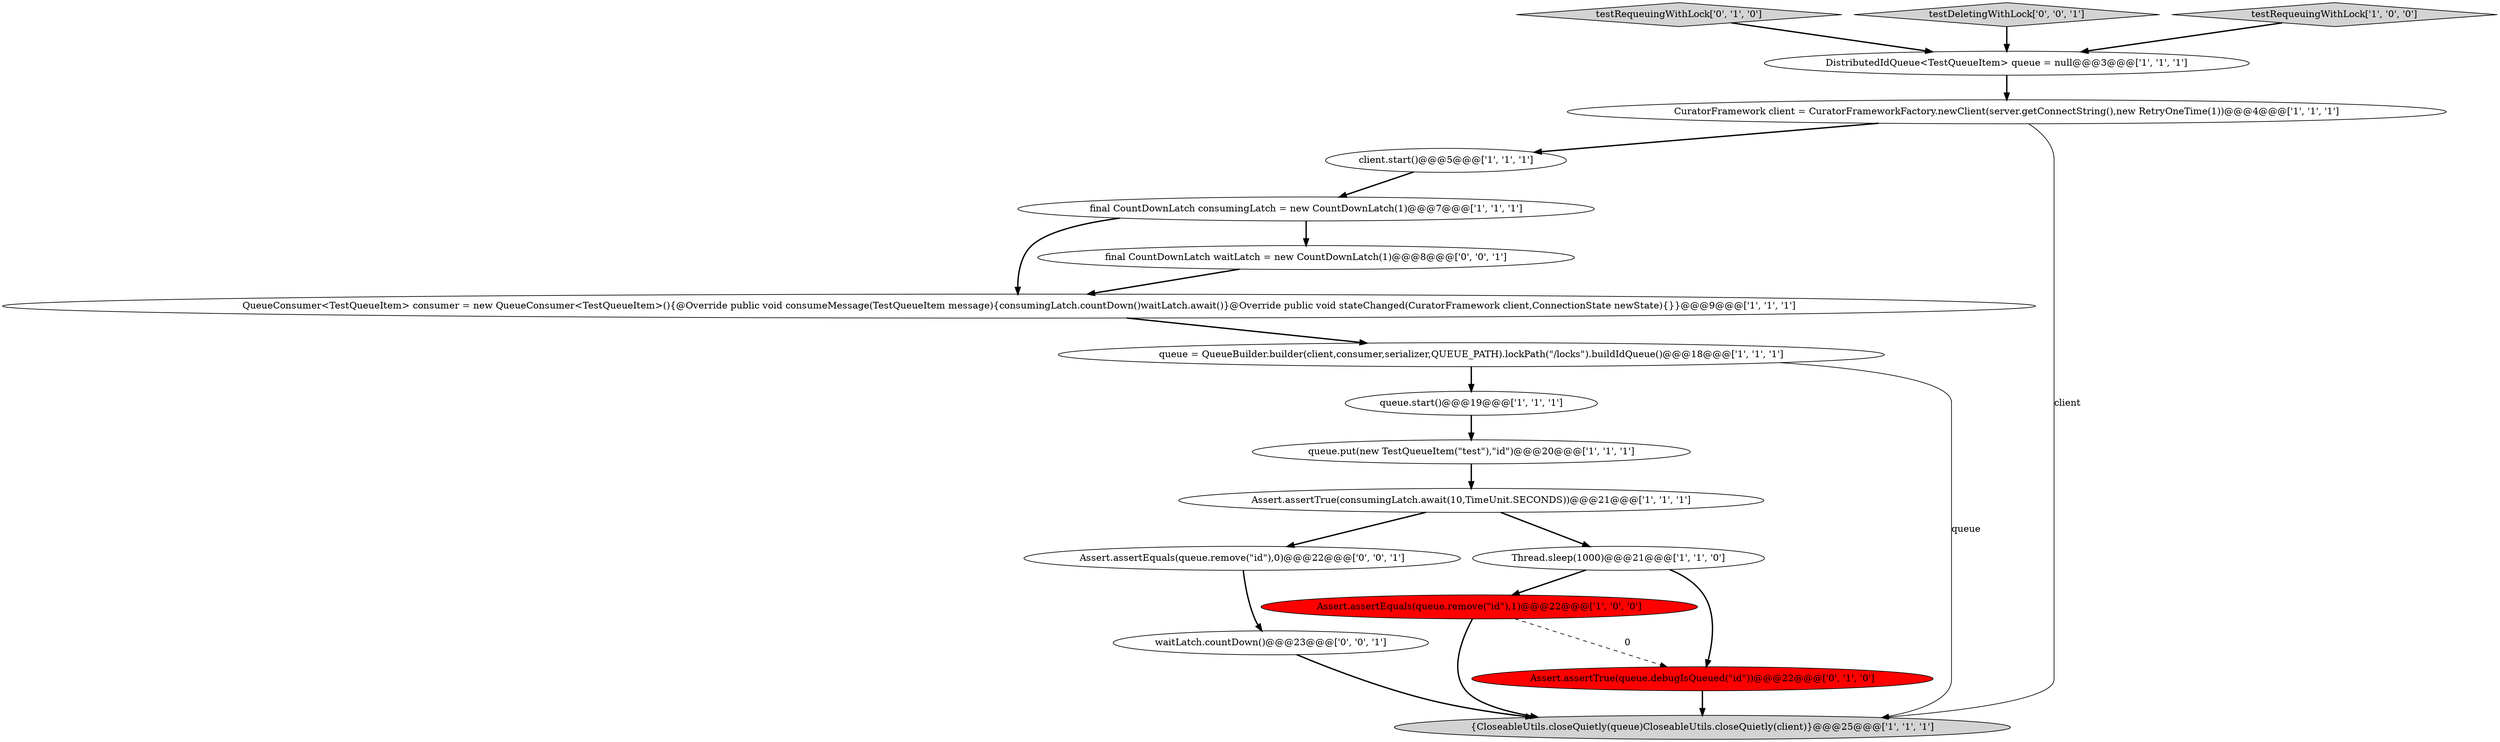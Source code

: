 digraph {
11 [style = filled, label = "Assert.assertTrue(consumingLatch.await(10,TimeUnit.SECONDS))@@@21@@@['1', '1', '1']", fillcolor = white, shape = ellipse image = "AAA0AAABBB1BBB"];
16 [style = filled, label = "Assert.assertEquals(queue.remove(\"id\"),0)@@@22@@@['0', '0', '1']", fillcolor = white, shape = ellipse image = "AAA0AAABBB3BBB"];
14 [style = filled, label = "testRequeuingWithLock['0', '1', '0']", fillcolor = lightgray, shape = diamond image = "AAA0AAABBB2BBB"];
17 [style = filled, label = "testDeletingWithLock['0', '0', '1']", fillcolor = lightgray, shape = diamond image = "AAA0AAABBB3BBB"];
5 [style = filled, label = "Assert.assertEquals(queue.remove(\"id\"),1)@@@22@@@['1', '0', '0']", fillcolor = red, shape = ellipse image = "AAA1AAABBB1BBB"];
3 [style = filled, label = "queue.put(new TestQueueItem(\"test\"),\"id\")@@@20@@@['1', '1', '1']", fillcolor = white, shape = ellipse image = "AAA0AAABBB1BBB"];
6 [style = filled, label = "testRequeuingWithLock['1', '0', '0']", fillcolor = lightgray, shape = diamond image = "AAA0AAABBB1BBB"];
8 [style = filled, label = "CuratorFramework client = CuratorFrameworkFactory.newClient(server.getConnectString(),new RetryOneTime(1))@@@4@@@['1', '1', '1']", fillcolor = white, shape = ellipse image = "AAA0AAABBB1BBB"];
0 [style = filled, label = "final CountDownLatch consumingLatch = new CountDownLatch(1)@@@7@@@['1', '1', '1']", fillcolor = white, shape = ellipse image = "AAA0AAABBB1BBB"];
4 [style = filled, label = "DistributedIdQueue<TestQueueItem> queue = null@@@3@@@['1', '1', '1']", fillcolor = white, shape = ellipse image = "AAA0AAABBB1BBB"];
9 [style = filled, label = "client.start()@@@5@@@['1', '1', '1']", fillcolor = white, shape = ellipse image = "AAA0AAABBB1BBB"];
2 [style = filled, label = "QueueConsumer<TestQueueItem> consumer = new QueueConsumer<TestQueueItem>(){@Override public void consumeMessage(TestQueueItem message){consumingLatch.countDown()waitLatch.await()}@Override public void stateChanged(CuratorFramework client,ConnectionState newState){}}@@@9@@@['1', '1', '1']", fillcolor = white, shape = ellipse image = "AAA0AAABBB1BBB"];
1 [style = filled, label = "Thread.sleep(1000)@@@21@@@['1', '1', '0']", fillcolor = white, shape = ellipse image = "AAA0AAABBB1BBB"];
7 [style = filled, label = "queue.start()@@@19@@@['1', '1', '1']", fillcolor = white, shape = ellipse image = "AAA0AAABBB1BBB"];
15 [style = filled, label = "final CountDownLatch waitLatch = new CountDownLatch(1)@@@8@@@['0', '0', '1']", fillcolor = white, shape = ellipse image = "AAA0AAABBB3BBB"];
12 [style = filled, label = "queue = QueueBuilder.builder(client,consumer,serializer,QUEUE_PATH).lockPath(\"/locks\").buildIdQueue()@@@18@@@['1', '1', '1']", fillcolor = white, shape = ellipse image = "AAA0AAABBB1BBB"];
18 [style = filled, label = "waitLatch.countDown()@@@23@@@['0', '0', '1']", fillcolor = white, shape = ellipse image = "AAA0AAABBB3BBB"];
10 [style = filled, label = "{CloseableUtils.closeQuietly(queue)CloseableUtils.closeQuietly(client)}@@@25@@@['1', '1', '1']", fillcolor = lightgray, shape = ellipse image = "AAA0AAABBB1BBB"];
13 [style = filled, label = "Assert.assertTrue(queue.debugIsQueued(\"id\"))@@@22@@@['0', '1', '0']", fillcolor = red, shape = ellipse image = "AAA1AAABBB2BBB"];
1->5 [style = bold, label=""];
5->13 [style = dashed, label="0"];
13->10 [style = bold, label=""];
5->10 [style = bold, label=""];
11->16 [style = bold, label=""];
15->2 [style = bold, label=""];
16->18 [style = bold, label=""];
9->0 [style = bold, label=""];
11->1 [style = bold, label=""];
8->10 [style = solid, label="client"];
0->2 [style = bold, label=""];
3->11 [style = bold, label=""];
1->13 [style = bold, label=""];
0->15 [style = bold, label=""];
12->7 [style = bold, label=""];
7->3 [style = bold, label=""];
2->12 [style = bold, label=""];
6->4 [style = bold, label=""];
18->10 [style = bold, label=""];
12->10 [style = solid, label="queue"];
8->9 [style = bold, label=""];
4->8 [style = bold, label=""];
17->4 [style = bold, label=""];
14->4 [style = bold, label=""];
}
